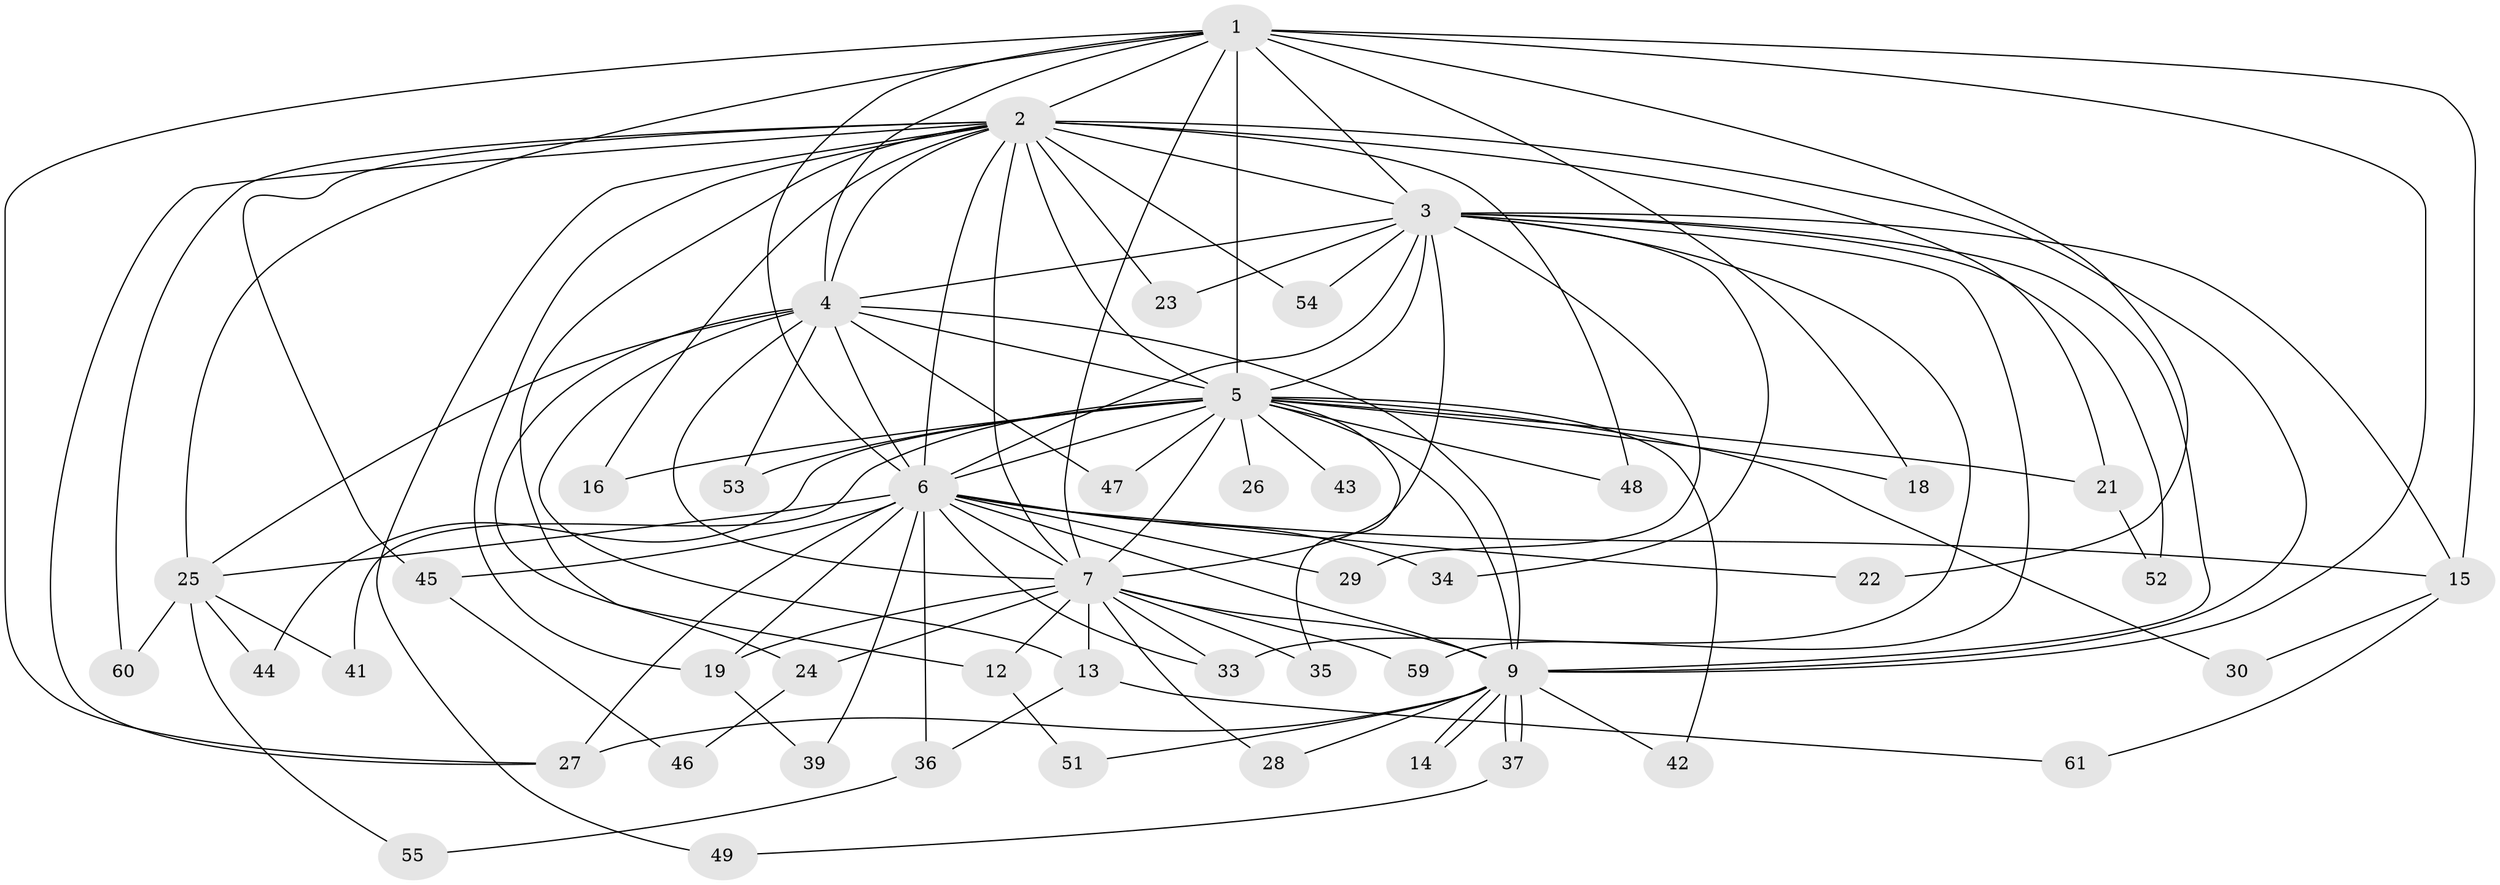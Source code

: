 // original degree distribution, {15: 0.03278688524590164, 13: 0.01639344262295082, 18: 0.03278688524590164, 17: 0.03278688524590164, 20: 0.01639344262295082, 19: 0.01639344262295082, 16: 0.01639344262295082, 3: 0.16393442622950818, 4: 0.06557377049180328, 2: 0.5737704918032787, 5: 0.03278688524590164}
// Generated by graph-tools (version 1.1) at 2025/41/03/06/25 10:41:36]
// undirected, 48 vertices, 112 edges
graph export_dot {
graph [start="1"]
  node [color=gray90,style=filled];
  1 [super="+17"];
  2 [super="+10"];
  3 [super="+38"];
  4 [super="+40"];
  5 [super="+8"];
  6 [super="+57"];
  7 [super="+20"];
  9 [super="+11"];
  12;
  13;
  14;
  15 [super="+58"];
  16;
  18;
  19 [super="+31"];
  21;
  22;
  23;
  24;
  25 [super="+32"];
  26;
  27 [super="+56"];
  28;
  29;
  30;
  33 [super="+50"];
  34;
  35;
  36;
  37;
  39;
  41;
  42;
  43;
  44;
  45;
  46;
  47;
  48;
  49;
  51;
  52;
  53;
  54;
  55;
  59;
  60;
  61;
  1 -- 2 [weight=2];
  1 -- 3;
  1 -- 4;
  1 -- 5 [weight=3];
  1 -- 6;
  1 -- 7;
  1 -- 9;
  1 -- 15;
  1 -- 18;
  1 -- 22;
  1 -- 27;
  1 -- 25;
  2 -- 3 [weight=2];
  2 -- 4 [weight=2];
  2 -- 5 [weight=4];
  2 -- 6 [weight=2];
  2 -- 7 [weight=2];
  2 -- 9 [weight=2];
  2 -- 21;
  2 -- 45;
  2 -- 48;
  2 -- 49;
  2 -- 12;
  2 -- 16;
  2 -- 54;
  2 -- 23;
  2 -- 27;
  2 -- 60;
  2 -- 19;
  3 -- 4;
  3 -- 5 [weight=2];
  3 -- 6;
  3 -- 7;
  3 -- 9 [weight=2];
  3 -- 15;
  3 -- 23 [weight=2];
  3 -- 29;
  3 -- 34;
  3 -- 52;
  3 -- 59;
  3 -- 54;
  3 -- 33;
  4 -- 5 [weight=2];
  4 -- 6;
  4 -- 7 [weight=2];
  4 -- 9;
  4 -- 13;
  4 -- 24;
  4 -- 25;
  4 -- 47;
  4 -- 53;
  5 -- 6 [weight=2];
  5 -- 7 [weight=3];
  5 -- 9 [weight=2];
  5 -- 18;
  5 -- 26 [weight=2];
  5 -- 30;
  5 -- 41;
  5 -- 42;
  5 -- 43 [weight=2];
  5 -- 47;
  5 -- 16;
  5 -- 21;
  5 -- 35;
  5 -- 44;
  5 -- 48;
  5 -- 53;
  6 -- 7;
  6 -- 9;
  6 -- 19;
  6 -- 22;
  6 -- 25;
  6 -- 29;
  6 -- 33;
  6 -- 34;
  6 -- 36;
  6 -- 39;
  6 -- 45;
  6 -- 27;
  6 -- 15;
  7 -- 9;
  7 -- 12;
  7 -- 13;
  7 -- 19;
  7 -- 24;
  7 -- 28;
  7 -- 33;
  7 -- 35;
  7 -- 59;
  9 -- 14;
  9 -- 14;
  9 -- 28;
  9 -- 37;
  9 -- 37;
  9 -- 42;
  9 -- 51;
  9 -- 27;
  12 -- 51;
  13 -- 36;
  13 -- 61;
  15 -- 30;
  15 -- 61;
  19 -- 39;
  21 -- 52;
  24 -- 46;
  25 -- 41;
  25 -- 55;
  25 -- 44;
  25 -- 60;
  36 -- 55;
  37 -- 49;
  45 -- 46;
}
